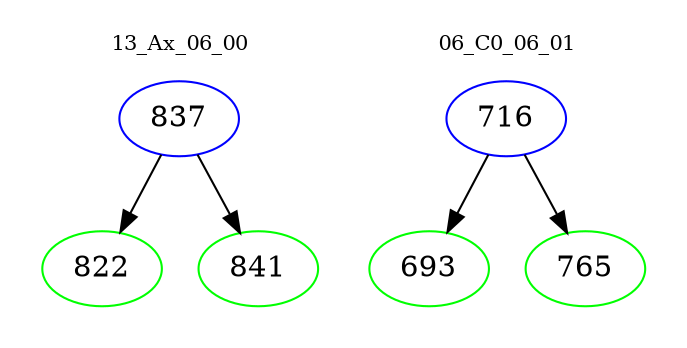 digraph{
subgraph cluster_0 {
color = white
label = "13_Ax_06_00";
fontsize=10;
T0_837 [label="837", color="blue"]
T0_837 -> T0_822 [color="black"]
T0_822 [label="822", color="green"]
T0_837 -> T0_841 [color="black"]
T0_841 [label="841", color="green"]
}
subgraph cluster_1 {
color = white
label = "06_C0_06_01";
fontsize=10;
T1_716 [label="716", color="blue"]
T1_716 -> T1_693 [color="black"]
T1_693 [label="693", color="green"]
T1_716 -> T1_765 [color="black"]
T1_765 [label="765", color="green"]
}
}
